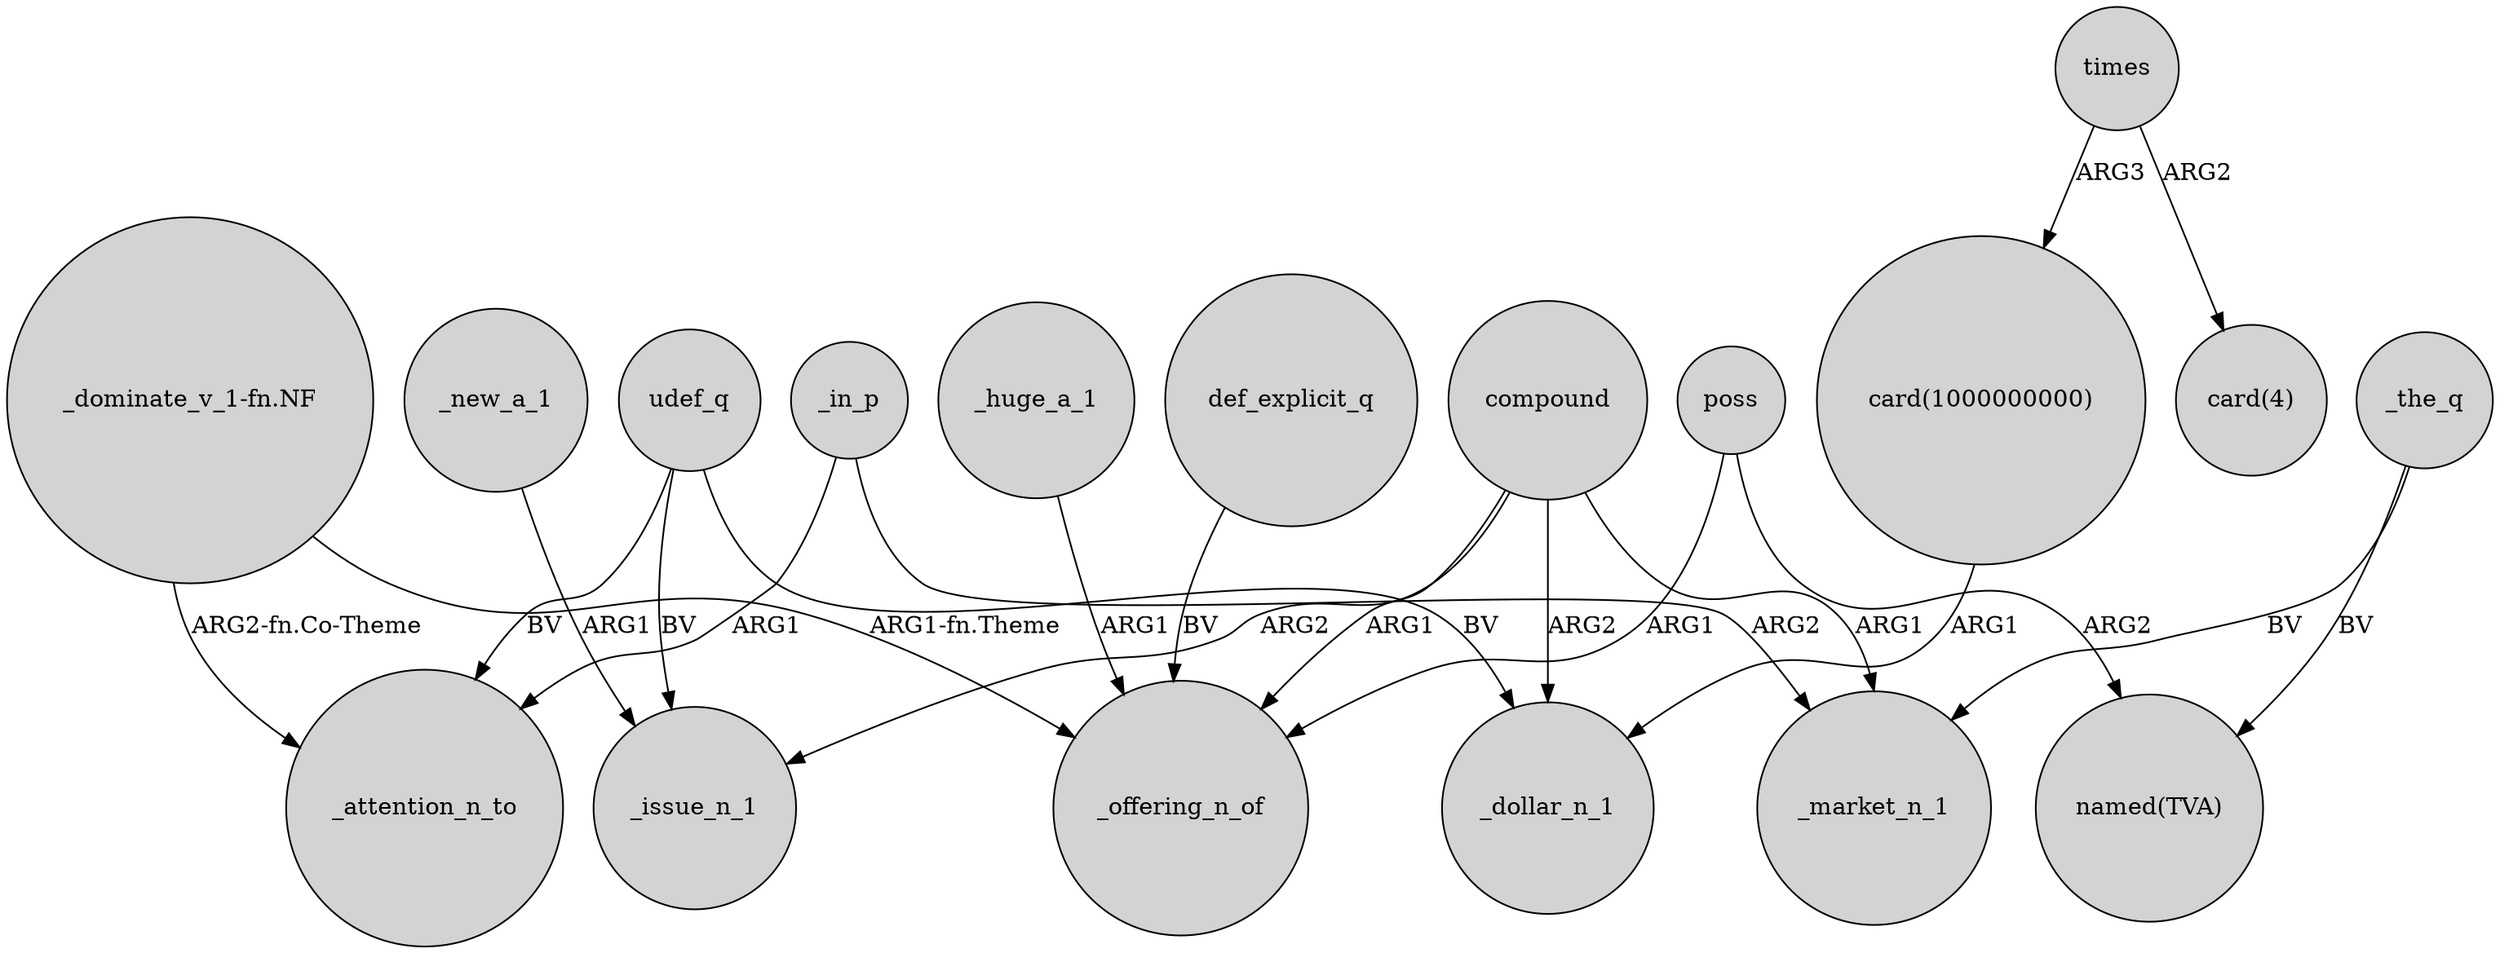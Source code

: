 digraph {
	node [shape=circle style=filled]
	"_dominate_v_1-fn.NF" -> _attention_n_to [label="ARG2-fn.Co-Theme"]
	_huge_a_1 -> _offering_n_of [label=ARG1]
	times -> "card(1000000000)" [label=ARG3]
	def_explicit_q -> _offering_n_of [label=BV]
	poss -> "named(TVA)" [label=ARG2]
	times -> "card(4)" [label=ARG2]
	udef_q -> _issue_n_1 [label=BV]
	compound -> _issue_n_1 [label=ARG2]
	_in_p -> _market_n_1 [label=ARG2]
	poss -> _offering_n_of [label=ARG1]
	"_dominate_v_1-fn.NF" -> _offering_n_of [label="ARG1-fn.Theme"]
	compound -> _market_n_1 [label=ARG1]
	"card(1000000000)" -> _dollar_n_1 [label=ARG1]
	_in_p -> _attention_n_to [label=ARG1]
	compound -> _dollar_n_1 [label=ARG2]
	_the_q -> _market_n_1 [label=BV]
	_the_q -> "named(TVA)" [label=BV]
	_new_a_1 -> _issue_n_1 [label=ARG1]
	udef_q -> _attention_n_to [label=BV]
	compound -> _offering_n_of [label=ARG1]
	udef_q -> _dollar_n_1 [label=BV]
}
